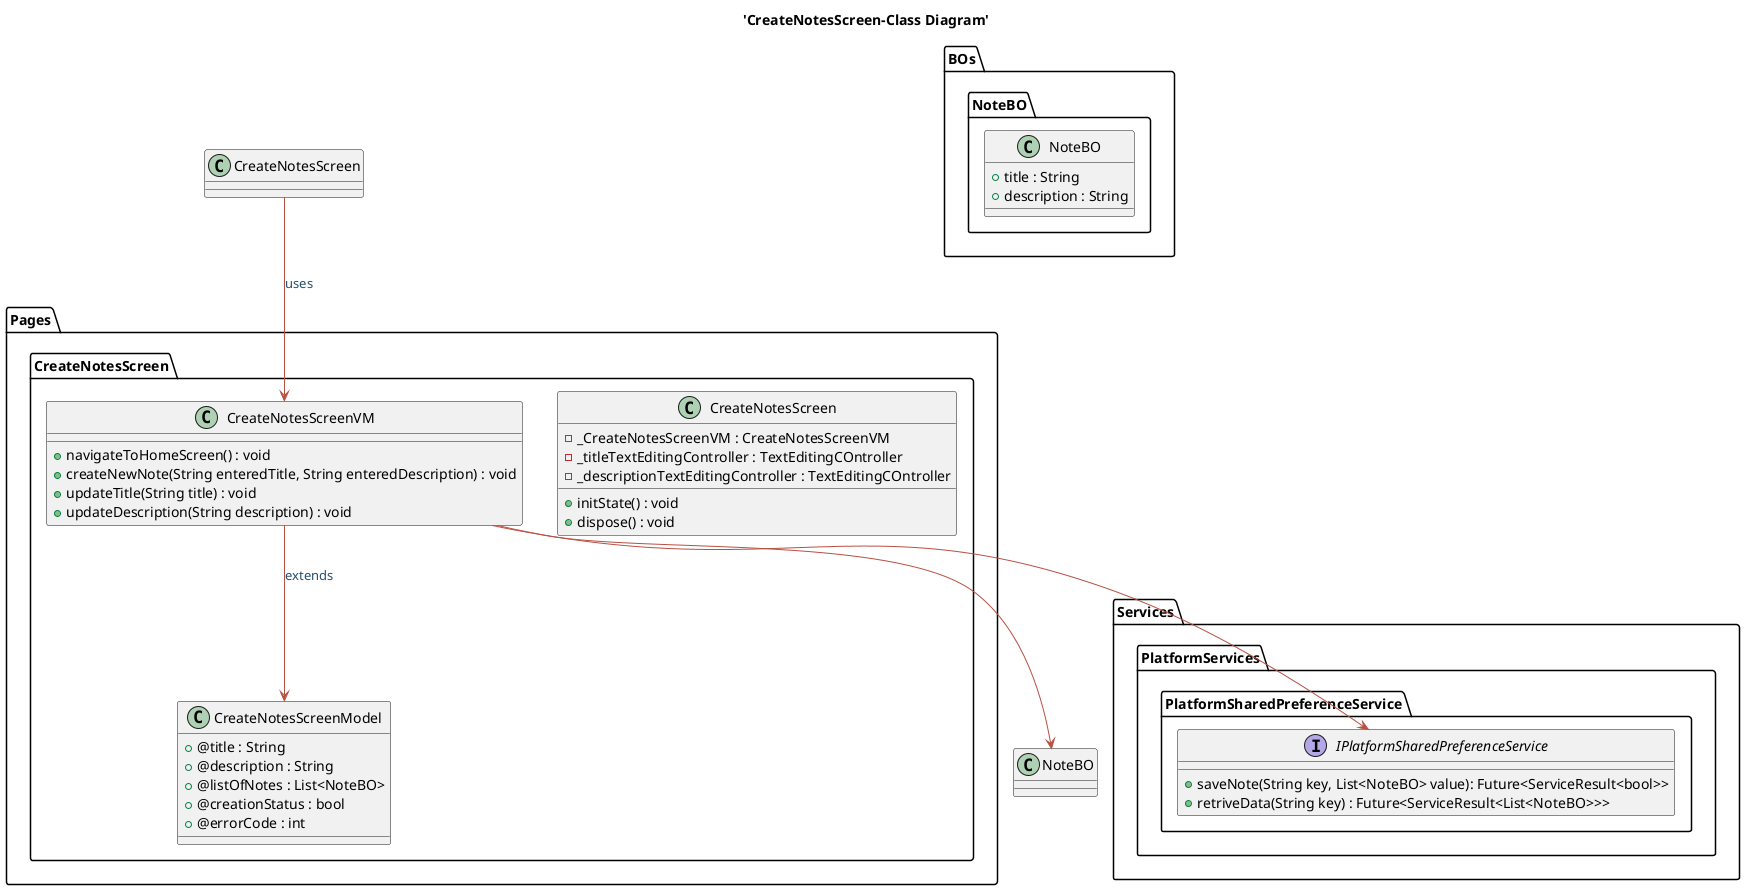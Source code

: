 FOR CLASS DIAGRAM BASIC CONFIGURATIONS
@startuml CreateNotesScreen-Class Diagram
!define POSITIVERESPONSE 90EE90
!define NEGATIVEERESPONSE EFBBBB
!define NUETRALRESPONSE F2DC79

skinparam sequence{
    ParticipantBackgroundColor #A7BEAE
    LifeLineBackgroundColor #E7E8D1
    LifeLineBorderColor #2C5F2D
    ActorBackgroundColor #FC766AFF
    ActorBorderColor #FC766AFF
    ArrowColor #B85042
    ArrowFontColor #234E70
}

title 'CreateNotesScreen-Class Diagram'
package Pages{
    package CreateNotesScreen{
        class CreateNotesScreen{
            - _CreateNotesScreenVM : CreateNotesScreenVM
            - _titleTextEditingController : TextEditingCOntroller
            - _descriptionTextEditingController : TextEditingCOntroller
            + initState() : void
            + dispose() : void
        }
        class CreateNotesScreenModel{
            ' changes
            + @title : String
            + @description : String
            + @listOfNotes : List<NoteBO>
            + @creationStatus : bool
            + @errorCode : int
        }
        class CreateNotesScreenVM{
            + navigateToHomeScreen() : void
            'changes
            'we create instance inside thid method and assign the value to the constructor method.
            + createNewNote(String enteredTitle, String enteredDescription) : void
            + updateTitle(String title) : void
            + updateDescription(String description) : void
        }
    }
}
package Services{
    package PlatformServices{
        package PlatformSharedPreferenceService{
            interface IPlatformSharedPreferenceService{
                + saveNote(String key, List<NoteBO> value): Future<ServiceResult<bool>>
                + retriveData(String key) : Future<ServiceResult<List<NoteBO>>>
            }
        }
    }
}
package BOs{
    package NoteBO{
        class NoteBO{
              + title : String
              + description : String
        }
    }
}
CreateNotesScreen --> CreateNotesScreenVM : uses
CreateNotesScreenVM --> CreateNotesScreenModel : extends
CreateNotesScreenVM --> IPlatformSharedPreferenceService 
CreateNotesScreenVM --> NoteBO 
@enduml
